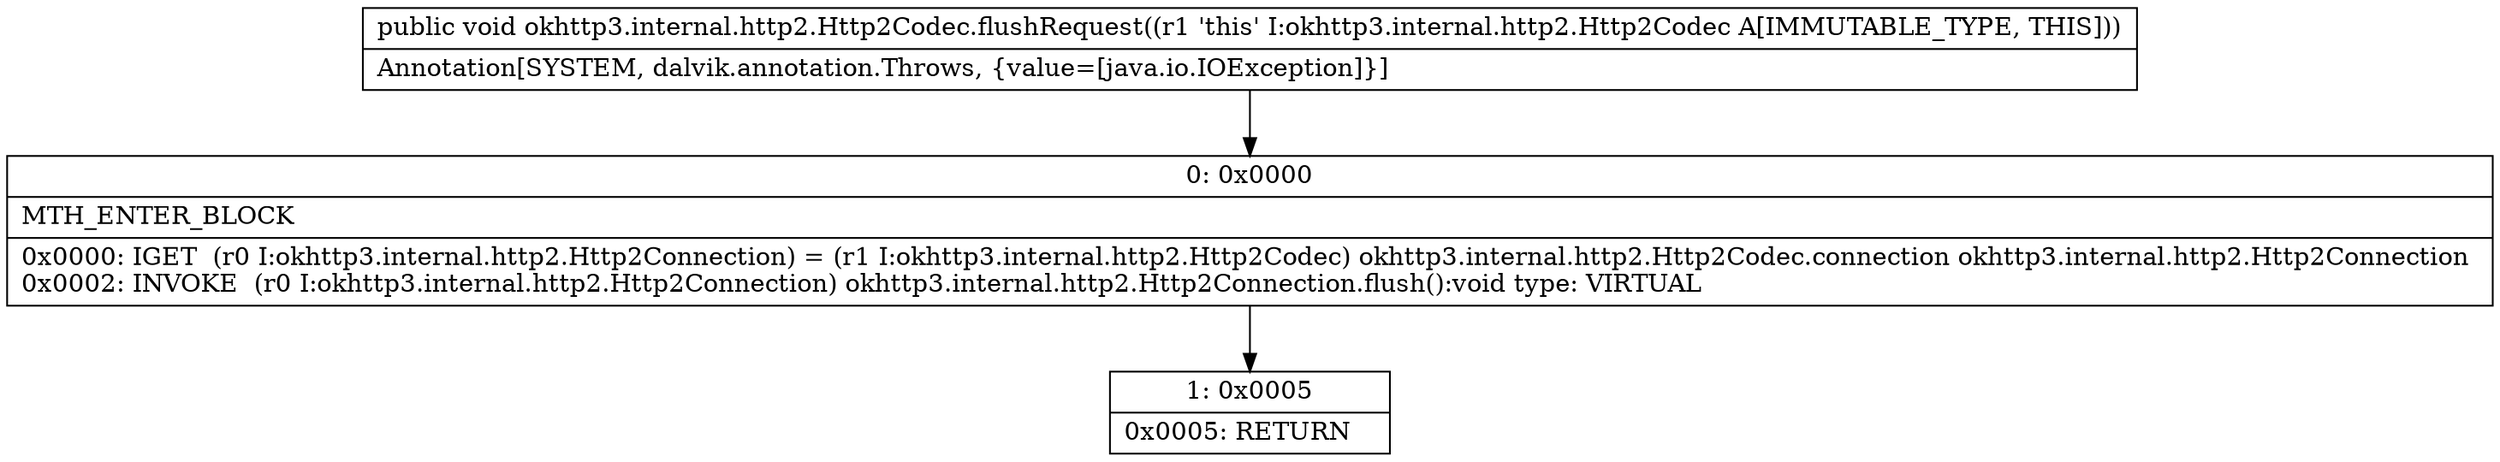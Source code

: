 digraph "CFG forokhttp3.internal.http2.Http2Codec.flushRequest()V" {
Node_0 [shape=record,label="{0\:\ 0x0000|MTH_ENTER_BLOCK\l|0x0000: IGET  (r0 I:okhttp3.internal.http2.Http2Connection) = (r1 I:okhttp3.internal.http2.Http2Codec) okhttp3.internal.http2.Http2Codec.connection okhttp3.internal.http2.Http2Connection \l0x0002: INVOKE  (r0 I:okhttp3.internal.http2.Http2Connection) okhttp3.internal.http2.Http2Connection.flush():void type: VIRTUAL \l}"];
Node_1 [shape=record,label="{1\:\ 0x0005|0x0005: RETURN   \l}"];
MethodNode[shape=record,label="{public void okhttp3.internal.http2.Http2Codec.flushRequest((r1 'this' I:okhttp3.internal.http2.Http2Codec A[IMMUTABLE_TYPE, THIS]))  | Annotation[SYSTEM, dalvik.annotation.Throws, \{value=[java.io.IOException]\}]\l}"];
MethodNode -> Node_0;
Node_0 -> Node_1;
}

